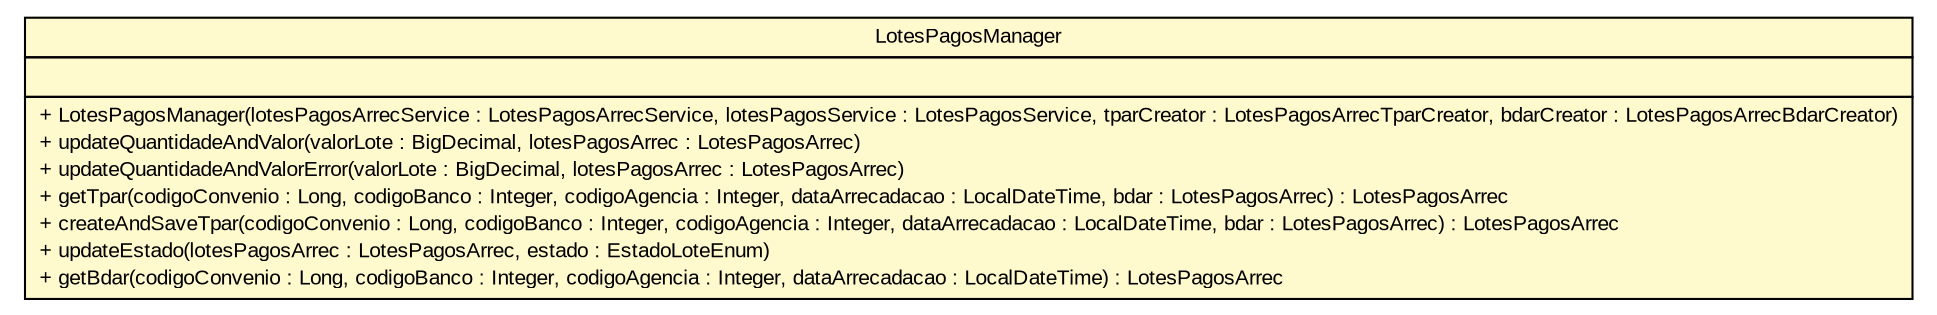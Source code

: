 #!/usr/local/bin/dot
#
# Class diagram 
# Generated by UMLGraph version R5_6 (http://www.umlgraph.org/)
#

digraph G {
	edge [fontname="arial",fontsize=10,labelfontname="arial",labelfontsize=10];
	node [fontname="arial",fontsize=10,shape=plaintext];
	nodesep=0.25;
	ranksep=0.5;
	// br.gov.to.sefaz.arr.processamento.process.content.util.LotesPagosManager
	c96427 [label=<<table title="br.gov.to.sefaz.arr.processamento.process.content.util.LotesPagosManager" border="0" cellborder="1" cellspacing="0" cellpadding="2" port="p" bgcolor="lemonChiffon" href="./LotesPagosManager.html">
		<tr><td><table border="0" cellspacing="0" cellpadding="1">
<tr><td align="center" balign="center"> LotesPagosManager </td></tr>
		</table></td></tr>
		<tr><td><table border="0" cellspacing="0" cellpadding="1">
<tr><td align="left" balign="left">  </td></tr>
		</table></td></tr>
		<tr><td><table border="0" cellspacing="0" cellpadding="1">
<tr><td align="left" balign="left"> + LotesPagosManager(lotesPagosArrecService : LotesPagosArrecService, lotesPagosService : LotesPagosService, tparCreator : LotesPagosArrecTparCreator, bdarCreator : LotesPagosArrecBdarCreator) </td></tr>
<tr><td align="left" balign="left"> + updateQuantidadeAndValor(valorLote : BigDecimal, lotesPagosArrec : LotesPagosArrec) </td></tr>
<tr><td align="left" balign="left"> + updateQuantidadeAndValorError(valorLote : BigDecimal, lotesPagosArrec : LotesPagosArrec) </td></tr>
<tr><td align="left" balign="left"> + getTpar(codigoConvenio : Long, codigoBanco : Integer, codigoAgencia : Integer, dataArrecadacao : LocalDateTime, bdar : LotesPagosArrec) : LotesPagosArrec </td></tr>
<tr><td align="left" balign="left"> + createAndSaveTpar(codigoConvenio : Long, codigoBanco : Integer, codigoAgencia : Integer, dataArrecadacao : LocalDateTime, bdar : LotesPagosArrec) : LotesPagosArrec </td></tr>
<tr><td align="left" balign="left"> + updateEstado(lotesPagosArrec : LotesPagosArrec, estado : EstadoLoteEnum) </td></tr>
<tr><td align="left" balign="left"> + getBdar(codigoConvenio : Long, codigoBanco : Integer, codigoAgencia : Integer, dataArrecadacao : LocalDateTime) : LotesPagosArrec </td></tr>
		</table></td></tr>
		</table>>, URL="./LotesPagosManager.html", fontname="arial", fontcolor="black", fontsize=10.0];
}

